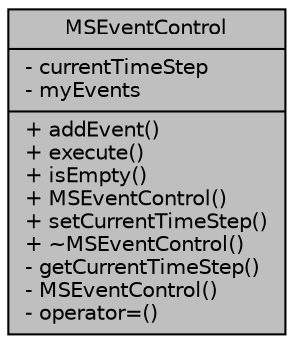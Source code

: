 digraph "MSEventControl"
{
  edge [fontname="Helvetica",fontsize="10",labelfontname="Helvetica",labelfontsize="10"];
  node [fontname="Helvetica",fontsize="10",shape=record];
  Node2 [label="{MSEventControl\n|- currentTimeStep\l- myEvents\l|+ addEvent()\l+ execute()\l+ isEmpty()\l+ MSEventControl()\l+ setCurrentTimeStep()\l+ ~MSEventControl()\l- getCurrentTimeStep()\l- MSEventControl()\l- operator=()\l}",height=0.2,width=0.4,color="black", fillcolor="grey75", style="filled", fontcolor="black"];
}
